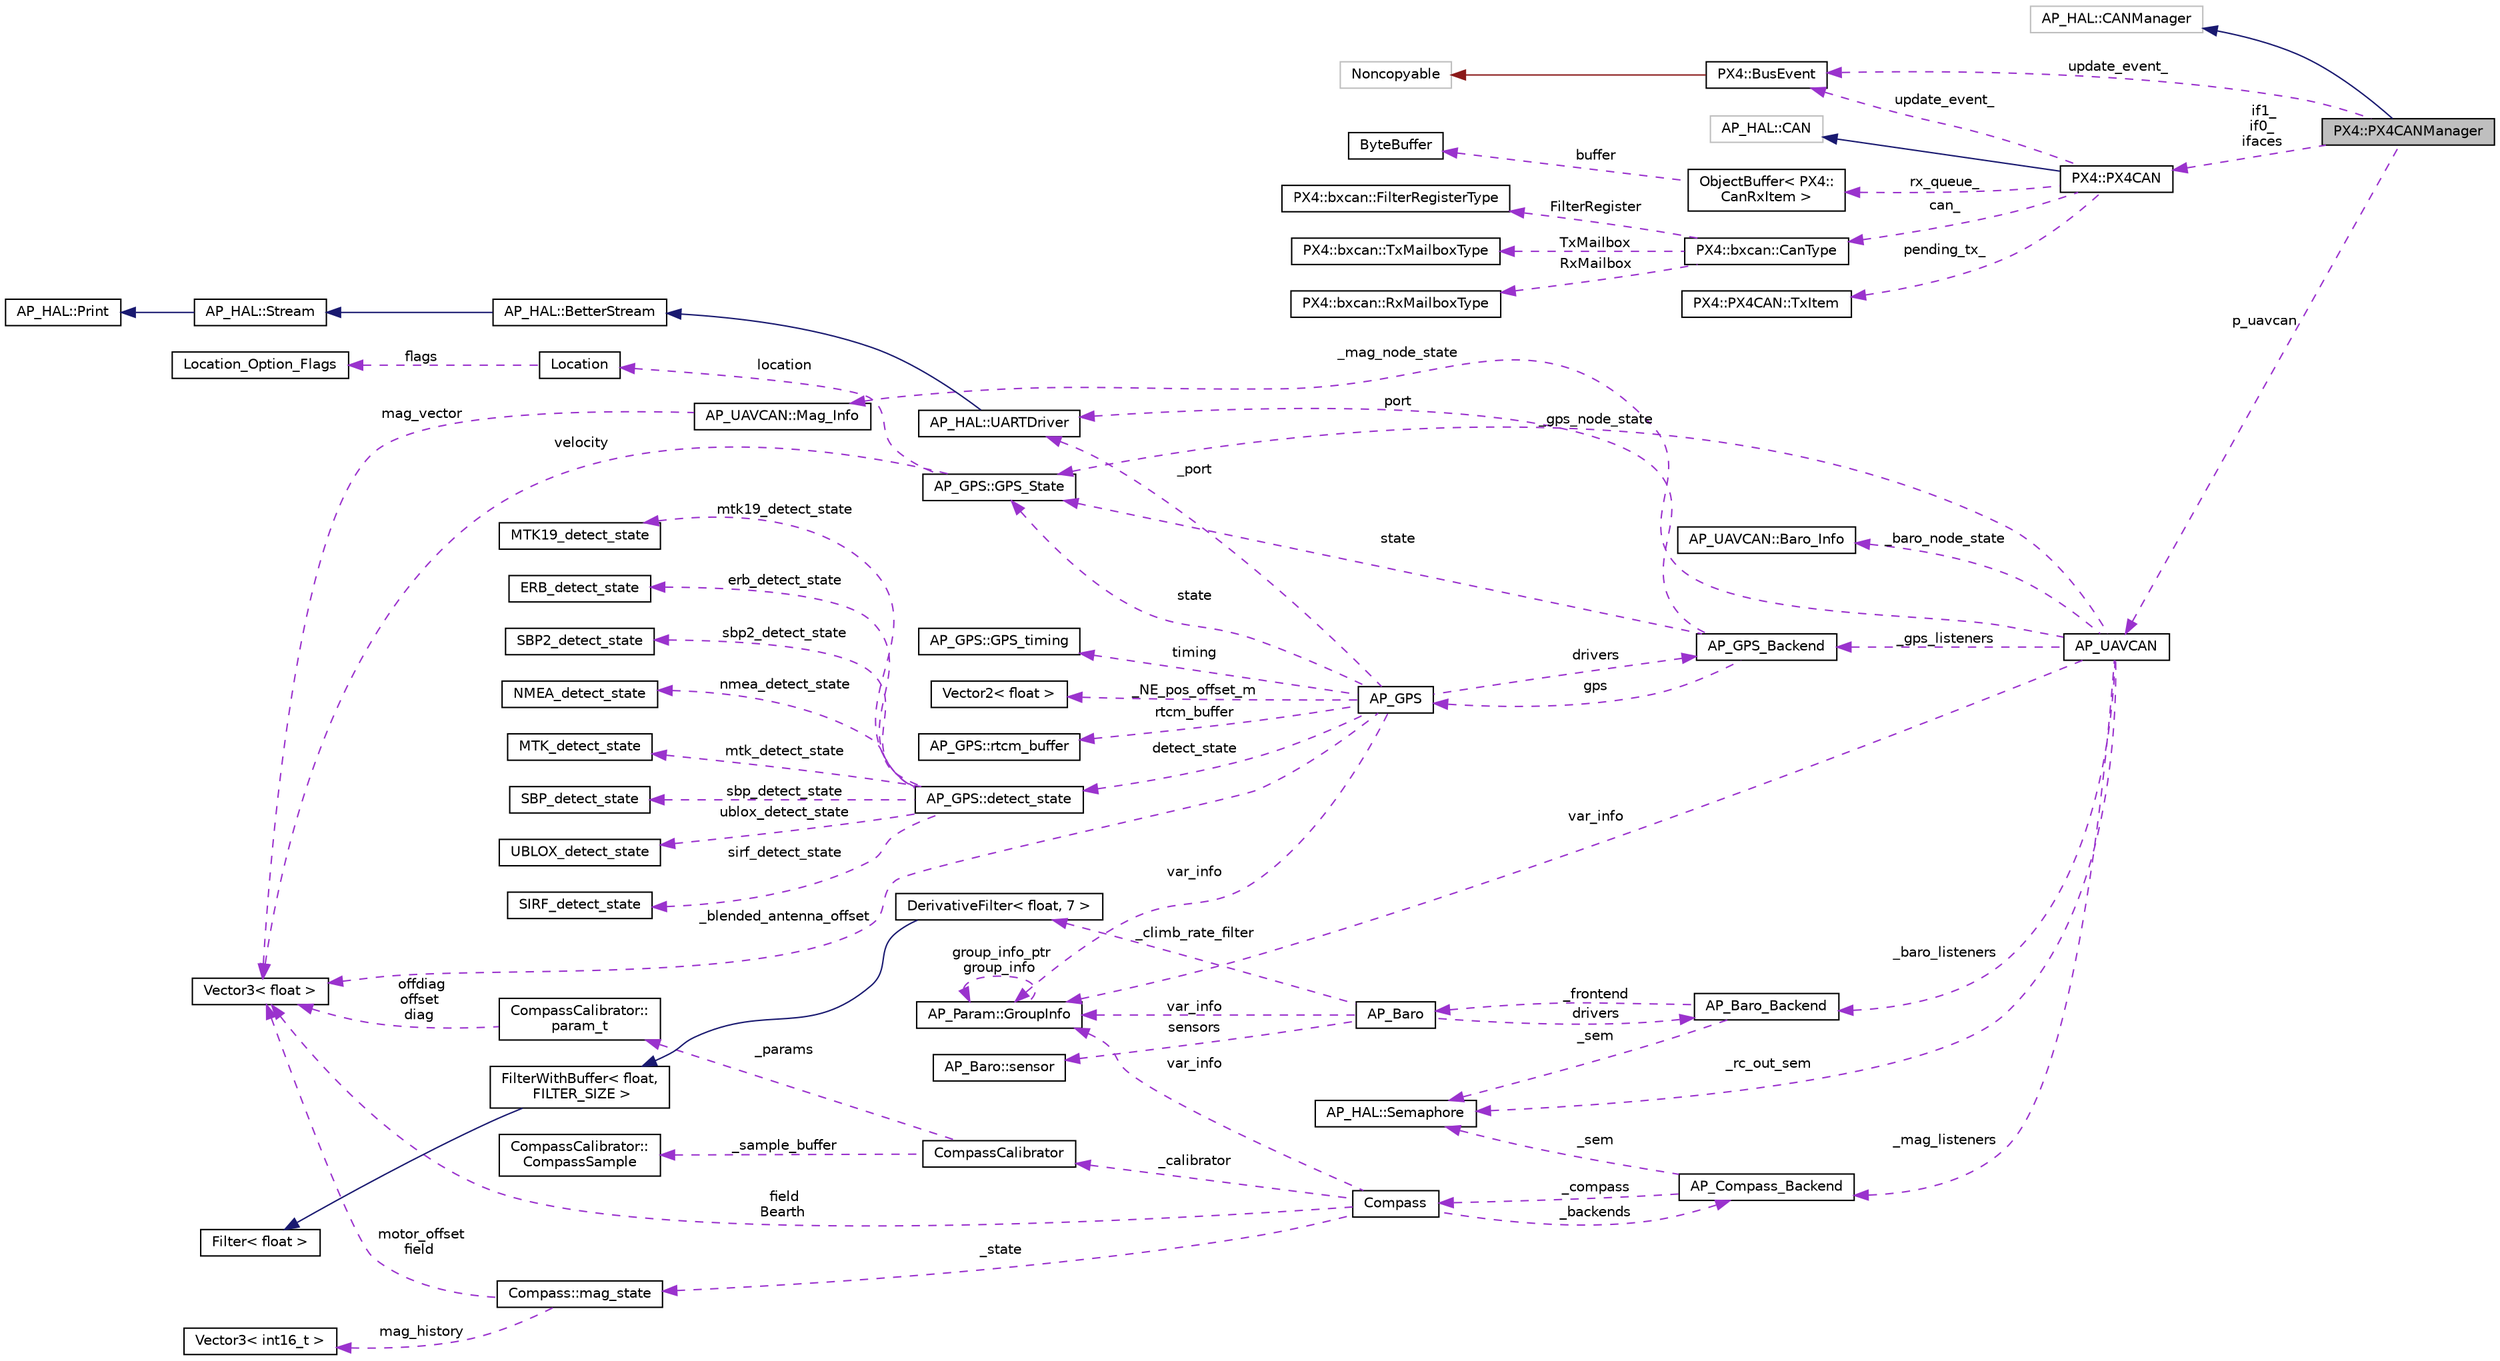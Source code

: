 digraph "PX4::PX4CANManager"
{
 // INTERACTIVE_SVG=YES
  edge [fontname="Helvetica",fontsize="10",labelfontname="Helvetica",labelfontsize="10"];
  node [fontname="Helvetica",fontsize="10",shape=record];
  rankdir="LR";
  Node1 [label="PX4::PX4CANManager",height=0.2,width=0.4,color="black", fillcolor="grey75", style="filled", fontcolor="black"];
  Node2 -> Node1 [dir="back",color="midnightblue",fontsize="10",style="solid",fontname="Helvetica"];
  Node2 [label="AP_HAL::CANManager",height=0.2,width=0.4,color="grey75", fillcolor="white", style="filled"];
  Node3 -> Node1 [dir="back",color="darkorchid3",fontsize="10",style="dashed",label=" update_event_" ,fontname="Helvetica"];
  Node3 [label="PX4::BusEvent",height=0.2,width=0.4,color="black", fillcolor="white", style="filled",URL="$classPX4_1_1BusEvent.html"];
  Node4 -> Node3 [dir="back",color="firebrick4",fontsize="10",style="solid",fontname="Helvetica"];
  Node4 [label="Noncopyable",height=0.2,width=0.4,color="grey75", fillcolor="white", style="filled"];
  Node5 -> Node1 [dir="back",color="darkorchid3",fontsize="10",style="dashed",label=" if1_\nif0_\nifaces" ,fontname="Helvetica"];
  Node5 [label="PX4::PX4CAN",height=0.2,width=0.4,color="black", fillcolor="white", style="filled",URL="$classPX4_1_1PX4CAN.html"];
  Node6 -> Node5 [dir="back",color="midnightblue",fontsize="10",style="solid",fontname="Helvetica"];
  Node6 [label="AP_HAL::CAN",height=0.2,width=0.4,color="grey75", fillcolor="white", style="filled"];
  Node7 -> Node5 [dir="back",color="darkorchid3",fontsize="10",style="dashed",label=" rx_queue_" ,fontname="Helvetica"];
  Node7 [label="ObjectBuffer\< PX4::\lCanRxItem \>",height=0.2,width=0.4,color="black", fillcolor="white", style="filled",URL="$classObjectBuffer.html"];
  Node8 -> Node7 [dir="back",color="darkorchid3",fontsize="10",style="dashed",label=" buffer" ,fontname="Helvetica"];
  Node8 [label="ByteBuffer",height=0.2,width=0.4,color="black", fillcolor="white", style="filled",URL="$classByteBuffer.html"];
  Node9 -> Node5 [dir="back",color="darkorchid3",fontsize="10",style="dashed",label=" can_" ,fontname="Helvetica"];
  Node9 [label="PX4::bxcan::CanType",height=0.2,width=0.4,color="black", fillcolor="white", style="filled",URL="$structPX4_1_1bxcan_1_1CanType.html"];
  Node10 -> Node9 [dir="back",color="darkorchid3",fontsize="10",style="dashed",label=" TxMailbox" ,fontname="Helvetica"];
  Node10 [label="PX4::bxcan::TxMailboxType",height=0.2,width=0.4,color="black", fillcolor="white", style="filled",URL="$structPX4_1_1bxcan_1_1TxMailboxType.html"];
  Node11 -> Node9 [dir="back",color="darkorchid3",fontsize="10",style="dashed",label=" RxMailbox" ,fontname="Helvetica"];
  Node11 [label="PX4::bxcan::RxMailboxType",height=0.2,width=0.4,color="black", fillcolor="white", style="filled",URL="$structPX4_1_1bxcan_1_1RxMailboxType.html"];
  Node12 -> Node9 [dir="back",color="darkorchid3",fontsize="10",style="dashed",label=" FilterRegister" ,fontname="Helvetica"];
  Node12 [label="PX4::bxcan::FilterRegisterType",height=0.2,width=0.4,color="black", fillcolor="white", style="filled",URL="$structPX4_1_1bxcan_1_1FilterRegisterType.html"];
  Node13 -> Node5 [dir="back",color="darkorchid3",fontsize="10",style="dashed",label=" pending_tx_" ,fontname="Helvetica"];
  Node13 [label="PX4::PX4CAN::TxItem",height=0.2,width=0.4,color="black", fillcolor="white", style="filled",URL="$structPX4_1_1PX4CAN_1_1TxItem.html"];
  Node3 -> Node5 [dir="back",color="darkorchid3",fontsize="10",style="dashed",label=" update_event_" ,fontname="Helvetica"];
  Node14 -> Node1 [dir="back",color="darkorchid3",fontsize="10",style="dashed",label=" p_uavcan" ,fontname="Helvetica"];
  Node14 [label="AP_UAVCAN",height=0.2,width=0.4,color="black", fillcolor="white", style="filled",URL="$classAP__UAVCAN.html"];
  Node15 -> Node14 [dir="back",color="darkorchid3",fontsize="10",style="dashed",label=" _mag_node_state" ,fontname="Helvetica"];
  Node15 [label="AP_UAVCAN::Mag_Info",height=0.2,width=0.4,color="black", fillcolor="white", style="filled",URL="$structAP__UAVCAN_1_1Mag__Info.html"];
  Node16 -> Node15 [dir="back",color="darkorchid3",fontsize="10",style="dashed",label=" mag_vector" ,fontname="Helvetica"];
  Node16 [label="Vector3\< float \>",height=0.2,width=0.4,color="black", fillcolor="white", style="filled",URL="$classVector3.html"];
  Node17 -> Node14 [dir="back",color="darkorchid3",fontsize="10",style="dashed",label=" _baro_node_state" ,fontname="Helvetica"];
  Node17 [label="AP_UAVCAN::Baro_Info",height=0.2,width=0.4,color="black", fillcolor="white", style="filled",URL="$structAP__UAVCAN_1_1Baro__Info.html"];
  Node18 -> Node14 [dir="back",color="darkorchid3",fontsize="10",style="dashed",label=" _gps_listeners" ,fontname="Helvetica"];
  Node18 [label="AP_GPS_Backend",height=0.2,width=0.4,color="black", fillcolor="white", style="filled",URL="$classAP__GPS__Backend.html"];
  Node19 -> Node18 [dir="back",color="darkorchid3",fontsize="10",style="dashed",label=" port" ,fontname="Helvetica"];
  Node19 [label="AP_HAL::UARTDriver",height=0.2,width=0.4,color="black", fillcolor="white", style="filled",URL="$classAP__HAL_1_1UARTDriver.html"];
  Node20 -> Node19 [dir="back",color="midnightblue",fontsize="10",style="solid",fontname="Helvetica"];
  Node20 [label="AP_HAL::BetterStream",height=0.2,width=0.4,color="black", fillcolor="white", style="filled",URL="$classAP__HAL_1_1BetterStream.html"];
  Node21 -> Node20 [dir="back",color="midnightblue",fontsize="10",style="solid",fontname="Helvetica"];
  Node21 [label="AP_HAL::Stream",height=0.2,width=0.4,color="black", fillcolor="white", style="filled",URL="$classAP__HAL_1_1Stream.html"];
  Node22 -> Node21 [dir="back",color="midnightblue",fontsize="10",style="solid",fontname="Helvetica"];
  Node22 [label="AP_HAL::Print",height=0.2,width=0.4,color="black", fillcolor="white", style="filled",URL="$classAP__HAL_1_1Print.html"];
  Node23 -> Node18 [dir="back",color="darkorchid3",fontsize="10",style="dashed",label=" gps" ,fontname="Helvetica"];
  Node23 [label="AP_GPS",height=0.2,width=0.4,color="black", fillcolor="white", style="filled",URL="$classAP__GPS.html"];
  Node24 -> Node23 [dir="back",color="darkorchid3",fontsize="10",style="dashed",label=" detect_state" ,fontname="Helvetica"];
  Node24 [label="AP_GPS::detect_state",height=0.2,width=0.4,color="black", fillcolor="white", style="filled",URL="$structAP__GPS_1_1detect__state.html"];
  Node25 -> Node24 [dir="back",color="darkorchid3",fontsize="10",style="dashed",label=" sbp_detect_state" ,fontname="Helvetica"];
  Node25 [label="SBP_detect_state",height=0.2,width=0.4,color="black", fillcolor="white", style="filled",URL="$structSBP__detect__state.html"];
  Node26 -> Node24 [dir="back",color="darkorchid3",fontsize="10",style="dashed",label=" ublox_detect_state" ,fontname="Helvetica"];
  Node26 [label="UBLOX_detect_state",height=0.2,width=0.4,color="black", fillcolor="white", style="filled",URL="$structUBLOX__detect__state.html"];
  Node27 -> Node24 [dir="back",color="darkorchid3",fontsize="10",style="dashed",label=" sirf_detect_state" ,fontname="Helvetica"];
  Node27 [label="SIRF_detect_state",height=0.2,width=0.4,color="black", fillcolor="white", style="filled",URL="$structSIRF__detect__state.html"];
  Node28 -> Node24 [dir="back",color="darkorchid3",fontsize="10",style="dashed",label=" mtk19_detect_state" ,fontname="Helvetica"];
  Node28 [label="MTK19_detect_state",height=0.2,width=0.4,color="black", fillcolor="white", style="filled",URL="$structMTK19__detect__state.html"];
  Node29 -> Node24 [dir="back",color="darkorchid3",fontsize="10",style="dashed",label=" erb_detect_state" ,fontname="Helvetica"];
  Node29 [label="ERB_detect_state",height=0.2,width=0.4,color="black", fillcolor="white", style="filled",URL="$structERB__detect__state.html"];
  Node30 -> Node24 [dir="back",color="darkorchid3",fontsize="10",style="dashed",label=" sbp2_detect_state" ,fontname="Helvetica"];
  Node30 [label="SBP2_detect_state",height=0.2,width=0.4,color="black", fillcolor="white", style="filled",URL="$structSBP2__detect__state.html"];
  Node31 -> Node24 [dir="back",color="darkorchid3",fontsize="10",style="dashed",label=" nmea_detect_state" ,fontname="Helvetica"];
  Node31 [label="NMEA_detect_state",height=0.2,width=0.4,color="black", fillcolor="white", style="filled",URL="$structNMEA__detect__state.html"];
  Node32 -> Node24 [dir="back",color="darkorchid3",fontsize="10",style="dashed",label=" mtk_detect_state" ,fontname="Helvetica"];
  Node32 [label="MTK_detect_state",height=0.2,width=0.4,color="black", fillcolor="white", style="filled",URL="$structMTK__detect__state.html"];
  Node33 -> Node23 [dir="back",color="darkorchid3",fontsize="10",style="dashed",label=" timing" ,fontname="Helvetica"];
  Node33 [label="AP_GPS::GPS_timing",height=0.2,width=0.4,color="black", fillcolor="white", style="filled",URL="$structAP__GPS_1_1GPS__timing.html"];
  Node18 -> Node23 [dir="back",color="darkorchid3",fontsize="10",style="dashed",label=" drivers" ,fontname="Helvetica"];
  Node19 -> Node23 [dir="back",color="darkorchid3",fontsize="10",style="dashed",label=" _port" ,fontname="Helvetica"];
  Node34 -> Node23 [dir="back",color="darkorchid3",fontsize="10",style="dashed",label=" var_info" ,fontname="Helvetica"];
  Node34 [label="AP_Param::GroupInfo",height=0.2,width=0.4,color="black", fillcolor="white", style="filled",URL="$structAP__Param_1_1GroupInfo.html"];
  Node34 -> Node34 [dir="back",color="darkorchid3",fontsize="10",style="dashed",label=" group_info_ptr\ngroup_info" ,fontname="Helvetica"];
  Node16 -> Node23 [dir="back",color="darkorchid3",fontsize="10",style="dashed",label=" _blended_antenna_offset" ,fontname="Helvetica"];
  Node35 -> Node23 [dir="back",color="darkorchid3",fontsize="10",style="dashed",label=" _NE_pos_offset_m" ,fontname="Helvetica"];
  Node35 [label="Vector2\< float \>",height=0.2,width=0.4,color="black", fillcolor="white", style="filled",URL="$structVector2.html"];
  Node36 -> Node23 [dir="back",color="darkorchid3",fontsize="10",style="dashed",label=" rtcm_buffer" ,fontname="Helvetica"];
  Node36 [label="AP_GPS::rtcm_buffer",height=0.2,width=0.4,color="black", fillcolor="white", style="filled",URL="$structAP__GPS_1_1rtcm__buffer.html"];
  Node37 -> Node23 [dir="back",color="darkorchid3",fontsize="10",style="dashed",label=" state" ,fontname="Helvetica"];
  Node37 [label="AP_GPS::GPS_State",height=0.2,width=0.4,color="black", fillcolor="white", style="filled",URL="$structAP__GPS_1_1GPS__State.html"];
  Node16 -> Node37 [dir="back",color="darkorchid3",fontsize="10",style="dashed",label=" velocity" ,fontname="Helvetica"];
  Node38 -> Node37 [dir="back",color="darkorchid3",fontsize="10",style="dashed",label=" location" ,fontname="Helvetica"];
  Node38 [label="Location",height=0.2,width=0.4,color="black", fillcolor="white", style="filled",URL="$structLocation.html"];
  Node39 -> Node38 [dir="back",color="darkorchid3",fontsize="10",style="dashed",label=" flags" ,fontname="Helvetica"];
  Node39 [label="Location_Option_Flags",height=0.2,width=0.4,color="black", fillcolor="white", style="filled",URL="$structLocation__Option__Flags.html"];
  Node37 -> Node18 [dir="back",color="darkorchid3",fontsize="10",style="dashed",label=" state" ,fontname="Helvetica"];
  Node34 -> Node14 [dir="back",color="darkorchid3",fontsize="10",style="dashed",label=" var_info" ,fontname="Helvetica"];
  Node40 -> Node14 [dir="back",color="darkorchid3",fontsize="10",style="dashed",label=" _rc_out_sem" ,fontname="Helvetica"];
  Node40 [label="AP_HAL::Semaphore",height=0.2,width=0.4,color="black", fillcolor="white", style="filled",URL="$classAP__HAL_1_1Semaphore.html"];
  Node41 -> Node14 [dir="back",color="darkorchid3",fontsize="10",style="dashed",label=" _mag_listeners" ,fontname="Helvetica"];
  Node41 [label="AP_Compass_Backend",height=0.2,width=0.4,color="black", fillcolor="white", style="filled",URL="$classAP__Compass__Backend.html"];
  Node40 -> Node41 [dir="back",color="darkorchid3",fontsize="10",style="dashed",label=" _sem" ,fontname="Helvetica"];
  Node42 -> Node41 [dir="back",color="darkorchid3",fontsize="10",style="dashed",label=" _compass" ,fontname="Helvetica"];
  Node42 [label="Compass",height=0.2,width=0.4,color="black", fillcolor="white", style="filled",URL="$classCompass.html"];
  Node34 -> Node42 [dir="back",color="darkorchid3",fontsize="10",style="dashed",label=" var_info" ,fontname="Helvetica"];
  Node16 -> Node42 [dir="back",color="darkorchid3",fontsize="10",style="dashed",label=" field\nBearth" ,fontname="Helvetica"];
  Node43 -> Node42 [dir="back",color="darkorchid3",fontsize="10",style="dashed",label=" _calibrator" ,fontname="Helvetica"];
  Node43 [label="CompassCalibrator",height=0.2,width=0.4,color="black", fillcolor="white", style="filled",URL="$classCompassCalibrator.html"];
  Node44 -> Node43 [dir="back",color="darkorchid3",fontsize="10",style="dashed",label=" _params" ,fontname="Helvetica"];
  Node44 [label="CompassCalibrator::\lparam_t",height=0.2,width=0.4,color="black", fillcolor="white", style="filled",URL="$classCompassCalibrator_1_1param__t.html"];
  Node16 -> Node44 [dir="back",color="darkorchid3",fontsize="10",style="dashed",label=" offdiag\noffset\ndiag" ,fontname="Helvetica"];
  Node45 -> Node43 [dir="back",color="darkorchid3",fontsize="10",style="dashed",label=" _sample_buffer" ,fontname="Helvetica"];
  Node45 [label="CompassCalibrator::\lCompassSample",height=0.2,width=0.4,color="black", fillcolor="white", style="filled",URL="$classCompassCalibrator_1_1CompassSample.html"];
  Node41 -> Node42 [dir="back",color="darkorchid3",fontsize="10",style="dashed",label=" _backends" ,fontname="Helvetica"];
  Node46 -> Node42 [dir="back",color="darkorchid3",fontsize="10",style="dashed",label=" _state" ,fontname="Helvetica"];
  Node46 [label="Compass::mag_state",height=0.2,width=0.4,color="black", fillcolor="white", style="filled",URL="$structCompass_1_1mag__state.html"];
  Node16 -> Node46 [dir="back",color="darkorchid3",fontsize="10",style="dashed",label=" motor_offset\nfield" ,fontname="Helvetica"];
  Node47 -> Node46 [dir="back",color="darkorchid3",fontsize="10",style="dashed",label=" mag_history" ,fontname="Helvetica"];
  Node47 [label="Vector3\< int16_t \>",height=0.2,width=0.4,color="black", fillcolor="white", style="filled",URL="$classVector3.html"];
  Node48 -> Node14 [dir="back",color="darkorchid3",fontsize="10",style="dashed",label=" _baro_listeners" ,fontname="Helvetica"];
  Node48 [label="AP_Baro_Backend",height=0.2,width=0.4,color="black", fillcolor="white", style="filled",URL="$classAP__Baro__Backend.html"];
  Node49 -> Node48 [dir="back",color="darkorchid3",fontsize="10",style="dashed",label=" _frontend" ,fontname="Helvetica"];
  Node49 [label="AP_Baro",height=0.2,width=0.4,color="black", fillcolor="white", style="filled",URL="$classAP__Baro.html"];
  Node50 -> Node49 [dir="back",color="darkorchid3",fontsize="10",style="dashed",label=" sensors" ,fontname="Helvetica"];
  Node50 [label="AP_Baro::sensor",height=0.2,width=0.4,color="black", fillcolor="white", style="filled",URL="$structAP__Baro_1_1sensor.html"];
  Node51 -> Node49 [dir="back",color="darkorchid3",fontsize="10",style="dashed",label=" _climb_rate_filter" ,fontname="Helvetica"];
  Node51 [label="DerivativeFilter\< float, 7 \>",height=0.2,width=0.4,color="black", fillcolor="white", style="filled",URL="$classDerivativeFilter.html"];
  Node52 -> Node51 [dir="back",color="midnightblue",fontsize="10",style="solid",fontname="Helvetica"];
  Node52 [label="FilterWithBuffer\< float,\l FILTER_SIZE \>",height=0.2,width=0.4,color="black", fillcolor="white", style="filled",URL="$classFilterWithBuffer.html"];
  Node53 -> Node52 [dir="back",color="midnightblue",fontsize="10",style="solid",fontname="Helvetica"];
  Node53 [label="Filter\< float \>",height=0.2,width=0.4,color="black", fillcolor="white", style="filled",URL="$classFilter.html"];
  Node34 -> Node49 [dir="back",color="darkorchid3",fontsize="10",style="dashed",label=" var_info" ,fontname="Helvetica"];
  Node48 -> Node49 [dir="back",color="darkorchid3",fontsize="10",style="dashed",label=" drivers" ,fontname="Helvetica"];
  Node40 -> Node48 [dir="back",color="darkorchid3",fontsize="10",style="dashed",label=" _sem" ,fontname="Helvetica"];
  Node37 -> Node14 [dir="back",color="darkorchid3",fontsize="10",style="dashed",label=" _gps_node_state" ,fontname="Helvetica"];
}
